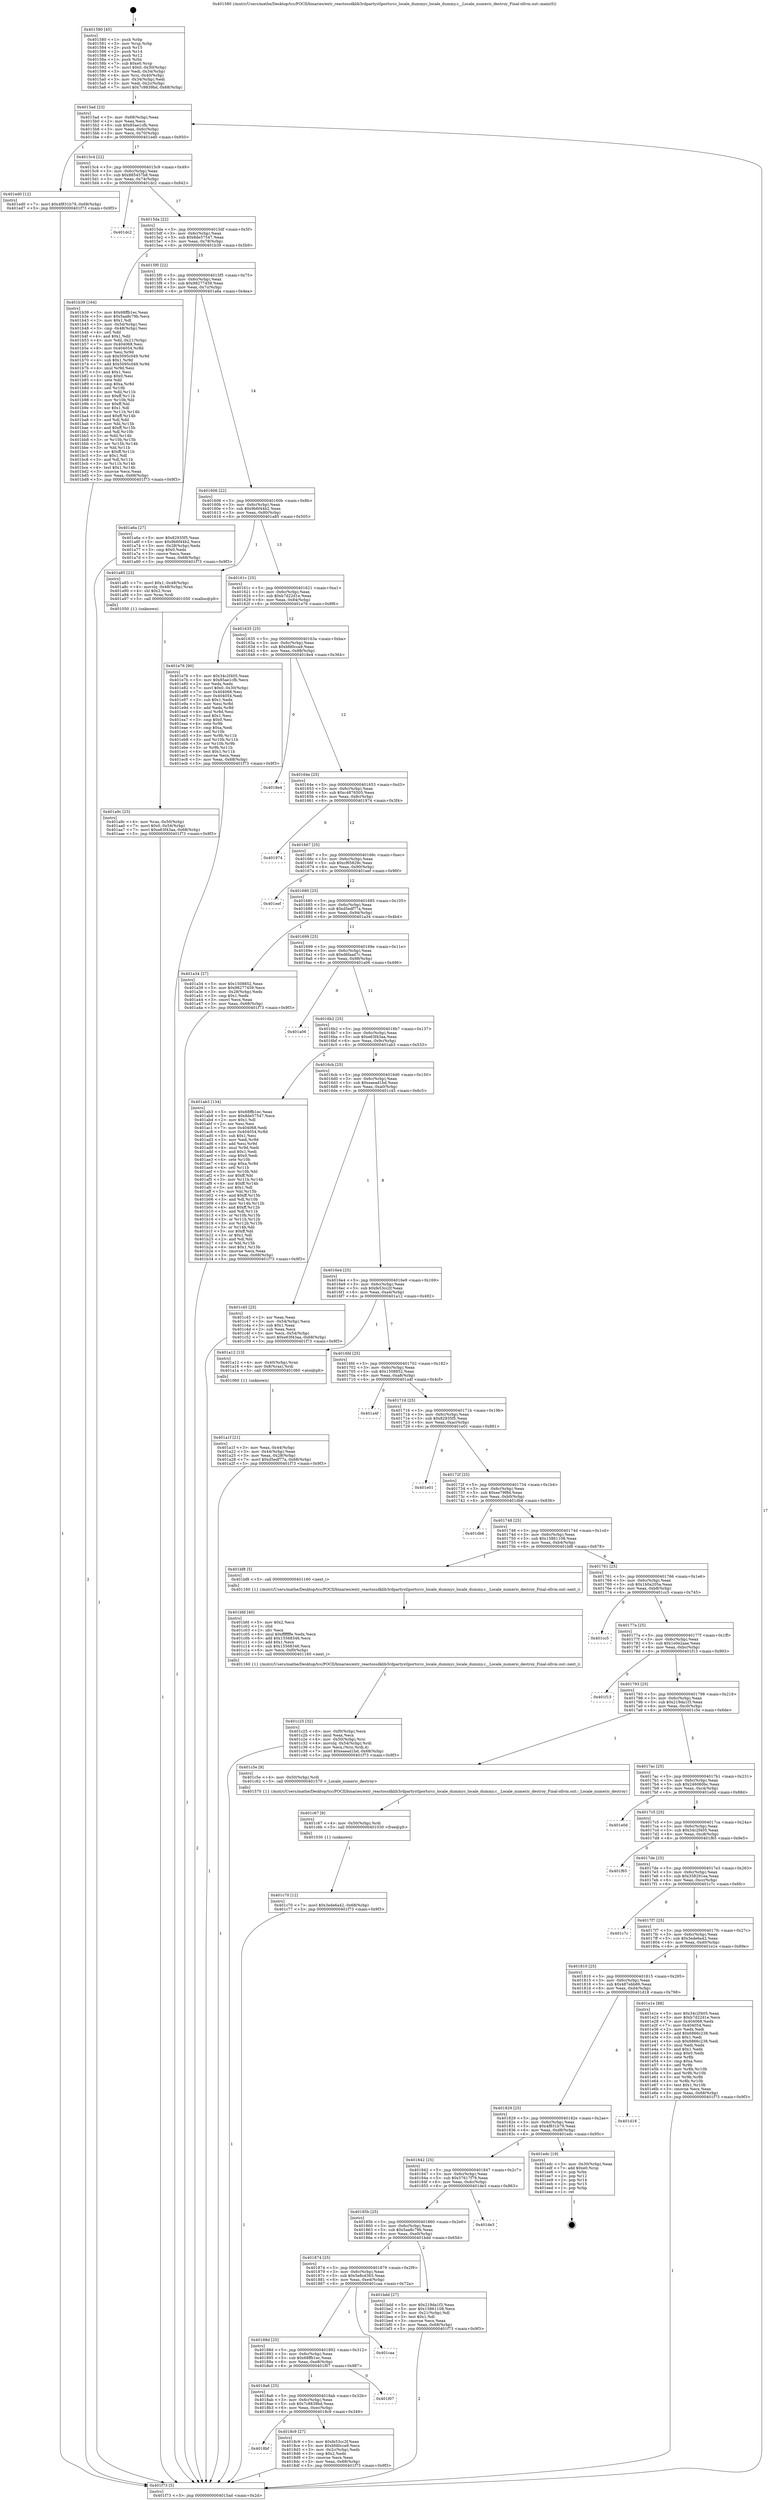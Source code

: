 digraph "0x401580" {
  label = "0x401580 (/mnt/c/Users/mathe/Desktop/tcc/POCII/binaries/extr_reactossdklib3rdpartystlportsrcc_locale_dummyc_locale_dummy.c__Locale_numeric_destroy_Final-ollvm.out::main(0))"
  labelloc = "t"
  node[shape=record]

  Entry [label="",width=0.3,height=0.3,shape=circle,fillcolor=black,style=filled]
  "0x4015ad" [label="{
     0x4015ad [23]\l
     | [instrs]\l
     &nbsp;&nbsp;0x4015ad \<+3\>: mov -0x68(%rbp),%eax\l
     &nbsp;&nbsp;0x4015b0 \<+2\>: mov %eax,%ecx\l
     &nbsp;&nbsp;0x4015b2 \<+6\>: sub $0x85ae1cfb,%ecx\l
     &nbsp;&nbsp;0x4015b8 \<+3\>: mov %eax,-0x6c(%rbp)\l
     &nbsp;&nbsp;0x4015bb \<+3\>: mov %ecx,-0x70(%rbp)\l
     &nbsp;&nbsp;0x4015be \<+6\>: je 0000000000401ed0 \<main+0x950\>\l
  }"]
  "0x401ed0" [label="{
     0x401ed0 [12]\l
     | [instrs]\l
     &nbsp;&nbsp;0x401ed0 \<+7\>: movl $0x4f831b79,-0x68(%rbp)\l
     &nbsp;&nbsp;0x401ed7 \<+5\>: jmp 0000000000401f73 \<main+0x9f3\>\l
  }"]
  "0x4015c4" [label="{
     0x4015c4 [22]\l
     | [instrs]\l
     &nbsp;&nbsp;0x4015c4 \<+5\>: jmp 00000000004015c9 \<main+0x49\>\l
     &nbsp;&nbsp;0x4015c9 \<+3\>: mov -0x6c(%rbp),%eax\l
     &nbsp;&nbsp;0x4015cc \<+5\>: sub $0x885457b8,%eax\l
     &nbsp;&nbsp;0x4015d1 \<+3\>: mov %eax,-0x74(%rbp)\l
     &nbsp;&nbsp;0x4015d4 \<+6\>: je 0000000000401dc2 \<main+0x842\>\l
  }"]
  Exit [label="",width=0.3,height=0.3,shape=circle,fillcolor=black,style=filled,peripheries=2]
  "0x401dc2" [label="{
     0x401dc2\l
  }", style=dashed]
  "0x4015da" [label="{
     0x4015da [22]\l
     | [instrs]\l
     &nbsp;&nbsp;0x4015da \<+5\>: jmp 00000000004015df \<main+0x5f\>\l
     &nbsp;&nbsp;0x4015df \<+3\>: mov -0x6c(%rbp),%eax\l
     &nbsp;&nbsp;0x4015e2 \<+5\>: sub $0x8de57547,%eax\l
     &nbsp;&nbsp;0x4015e7 \<+3\>: mov %eax,-0x78(%rbp)\l
     &nbsp;&nbsp;0x4015ea \<+6\>: je 0000000000401b39 \<main+0x5b9\>\l
  }"]
  "0x401c70" [label="{
     0x401c70 [12]\l
     | [instrs]\l
     &nbsp;&nbsp;0x401c70 \<+7\>: movl $0x3ede6a42,-0x68(%rbp)\l
     &nbsp;&nbsp;0x401c77 \<+5\>: jmp 0000000000401f73 \<main+0x9f3\>\l
  }"]
  "0x401b39" [label="{
     0x401b39 [164]\l
     | [instrs]\l
     &nbsp;&nbsp;0x401b39 \<+5\>: mov $0x68ffb1ec,%eax\l
     &nbsp;&nbsp;0x401b3e \<+5\>: mov $0x5aa8c79b,%ecx\l
     &nbsp;&nbsp;0x401b43 \<+2\>: mov $0x1,%dl\l
     &nbsp;&nbsp;0x401b45 \<+3\>: mov -0x54(%rbp),%esi\l
     &nbsp;&nbsp;0x401b48 \<+3\>: cmp -0x48(%rbp),%esi\l
     &nbsp;&nbsp;0x401b4b \<+4\>: setl %dil\l
     &nbsp;&nbsp;0x401b4f \<+4\>: and $0x1,%dil\l
     &nbsp;&nbsp;0x401b53 \<+4\>: mov %dil,-0x21(%rbp)\l
     &nbsp;&nbsp;0x401b57 \<+7\>: mov 0x404068,%esi\l
     &nbsp;&nbsp;0x401b5e \<+8\>: mov 0x404054,%r8d\l
     &nbsp;&nbsp;0x401b66 \<+3\>: mov %esi,%r9d\l
     &nbsp;&nbsp;0x401b69 \<+7\>: sub $0x5095c049,%r9d\l
     &nbsp;&nbsp;0x401b70 \<+4\>: sub $0x1,%r9d\l
     &nbsp;&nbsp;0x401b74 \<+7\>: add $0x5095c049,%r9d\l
     &nbsp;&nbsp;0x401b7b \<+4\>: imul %r9d,%esi\l
     &nbsp;&nbsp;0x401b7f \<+3\>: and $0x1,%esi\l
     &nbsp;&nbsp;0x401b82 \<+3\>: cmp $0x0,%esi\l
     &nbsp;&nbsp;0x401b85 \<+4\>: sete %dil\l
     &nbsp;&nbsp;0x401b89 \<+4\>: cmp $0xa,%r8d\l
     &nbsp;&nbsp;0x401b8d \<+4\>: setl %r10b\l
     &nbsp;&nbsp;0x401b91 \<+3\>: mov %dil,%r11b\l
     &nbsp;&nbsp;0x401b94 \<+4\>: xor $0xff,%r11b\l
     &nbsp;&nbsp;0x401b98 \<+3\>: mov %r10b,%bl\l
     &nbsp;&nbsp;0x401b9b \<+3\>: xor $0xff,%bl\l
     &nbsp;&nbsp;0x401b9e \<+3\>: xor $0x1,%dl\l
     &nbsp;&nbsp;0x401ba1 \<+3\>: mov %r11b,%r14b\l
     &nbsp;&nbsp;0x401ba4 \<+4\>: and $0xff,%r14b\l
     &nbsp;&nbsp;0x401ba8 \<+3\>: and %dl,%dil\l
     &nbsp;&nbsp;0x401bab \<+3\>: mov %bl,%r15b\l
     &nbsp;&nbsp;0x401bae \<+4\>: and $0xff,%r15b\l
     &nbsp;&nbsp;0x401bb2 \<+3\>: and %dl,%r10b\l
     &nbsp;&nbsp;0x401bb5 \<+3\>: or %dil,%r14b\l
     &nbsp;&nbsp;0x401bb8 \<+3\>: or %r10b,%r15b\l
     &nbsp;&nbsp;0x401bbb \<+3\>: xor %r15b,%r14b\l
     &nbsp;&nbsp;0x401bbe \<+3\>: or %bl,%r11b\l
     &nbsp;&nbsp;0x401bc1 \<+4\>: xor $0xff,%r11b\l
     &nbsp;&nbsp;0x401bc5 \<+3\>: or $0x1,%dl\l
     &nbsp;&nbsp;0x401bc8 \<+3\>: and %dl,%r11b\l
     &nbsp;&nbsp;0x401bcb \<+3\>: or %r11b,%r14b\l
     &nbsp;&nbsp;0x401bce \<+4\>: test $0x1,%r14b\l
     &nbsp;&nbsp;0x401bd2 \<+3\>: cmovne %ecx,%eax\l
     &nbsp;&nbsp;0x401bd5 \<+3\>: mov %eax,-0x68(%rbp)\l
     &nbsp;&nbsp;0x401bd8 \<+5\>: jmp 0000000000401f73 \<main+0x9f3\>\l
  }"]
  "0x4015f0" [label="{
     0x4015f0 [22]\l
     | [instrs]\l
     &nbsp;&nbsp;0x4015f0 \<+5\>: jmp 00000000004015f5 \<main+0x75\>\l
     &nbsp;&nbsp;0x4015f5 \<+3\>: mov -0x6c(%rbp),%eax\l
     &nbsp;&nbsp;0x4015f8 \<+5\>: sub $0x98277459,%eax\l
     &nbsp;&nbsp;0x4015fd \<+3\>: mov %eax,-0x7c(%rbp)\l
     &nbsp;&nbsp;0x401600 \<+6\>: je 0000000000401a6a \<main+0x4ea\>\l
  }"]
  "0x401c67" [label="{
     0x401c67 [9]\l
     | [instrs]\l
     &nbsp;&nbsp;0x401c67 \<+4\>: mov -0x50(%rbp),%rdi\l
     &nbsp;&nbsp;0x401c6b \<+5\>: call 0000000000401030 \<free@plt\>\l
     | [calls]\l
     &nbsp;&nbsp;0x401030 \{1\} (unknown)\l
  }"]
  "0x401a6a" [label="{
     0x401a6a [27]\l
     | [instrs]\l
     &nbsp;&nbsp;0x401a6a \<+5\>: mov $0x82935f5,%eax\l
     &nbsp;&nbsp;0x401a6f \<+5\>: mov $0x9b6f44b2,%ecx\l
     &nbsp;&nbsp;0x401a74 \<+3\>: mov -0x28(%rbp),%edx\l
     &nbsp;&nbsp;0x401a77 \<+3\>: cmp $0x0,%edx\l
     &nbsp;&nbsp;0x401a7a \<+3\>: cmove %ecx,%eax\l
     &nbsp;&nbsp;0x401a7d \<+3\>: mov %eax,-0x68(%rbp)\l
     &nbsp;&nbsp;0x401a80 \<+5\>: jmp 0000000000401f73 \<main+0x9f3\>\l
  }"]
  "0x401606" [label="{
     0x401606 [22]\l
     | [instrs]\l
     &nbsp;&nbsp;0x401606 \<+5\>: jmp 000000000040160b \<main+0x8b\>\l
     &nbsp;&nbsp;0x40160b \<+3\>: mov -0x6c(%rbp),%eax\l
     &nbsp;&nbsp;0x40160e \<+5\>: sub $0x9b6f44b2,%eax\l
     &nbsp;&nbsp;0x401613 \<+3\>: mov %eax,-0x80(%rbp)\l
     &nbsp;&nbsp;0x401616 \<+6\>: je 0000000000401a85 \<main+0x505\>\l
  }"]
  "0x401c25" [label="{
     0x401c25 [32]\l
     | [instrs]\l
     &nbsp;&nbsp;0x401c25 \<+6\>: mov -0xf0(%rbp),%ecx\l
     &nbsp;&nbsp;0x401c2b \<+3\>: imul %eax,%ecx\l
     &nbsp;&nbsp;0x401c2e \<+4\>: mov -0x50(%rbp),%rsi\l
     &nbsp;&nbsp;0x401c32 \<+4\>: movslq -0x54(%rbp),%rdi\l
     &nbsp;&nbsp;0x401c36 \<+3\>: mov %ecx,(%rsi,%rdi,4)\l
     &nbsp;&nbsp;0x401c39 \<+7\>: movl $0xeaead1bd,-0x68(%rbp)\l
     &nbsp;&nbsp;0x401c40 \<+5\>: jmp 0000000000401f73 \<main+0x9f3\>\l
  }"]
  "0x401a85" [label="{
     0x401a85 [23]\l
     | [instrs]\l
     &nbsp;&nbsp;0x401a85 \<+7\>: movl $0x1,-0x48(%rbp)\l
     &nbsp;&nbsp;0x401a8c \<+4\>: movslq -0x48(%rbp),%rax\l
     &nbsp;&nbsp;0x401a90 \<+4\>: shl $0x2,%rax\l
     &nbsp;&nbsp;0x401a94 \<+3\>: mov %rax,%rdi\l
     &nbsp;&nbsp;0x401a97 \<+5\>: call 0000000000401050 \<malloc@plt\>\l
     | [calls]\l
     &nbsp;&nbsp;0x401050 \{1\} (unknown)\l
  }"]
  "0x40161c" [label="{
     0x40161c [25]\l
     | [instrs]\l
     &nbsp;&nbsp;0x40161c \<+5\>: jmp 0000000000401621 \<main+0xa1\>\l
     &nbsp;&nbsp;0x401621 \<+3\>: mov -0x6c(%rbp),%eax\l
     &nbsp;&nbsp;0x401624 \<+5\>: sub $0xb7d22d1e,%eax\l
     &nbsp;&nbsp;0x401629 \<+6\>: mov %eax,-0x84(%rbp)\l
     &nbsp;&nbsp;0x40162f \<+6\>: je 0000000000401e76 \<main+0x8f6\>\l
  }"]
  "0x401bfd" [label="{
     0x401bfd [40]\l
     | [instrs]\l
     &nbsp;&nbsp;0x401bfd \<+5\>: mov $0x2,%ecx\l
     &nbsp;&nbsp;0x401c02 \<+1\>: cltd\l
     &nbsp;&nbsp;0x401c03 \<+2\>: idiv %ecx\l
     &nbsp;&nbsp;0x401c05 \<+6\>: imul $0xfffffffe,%edx,%ecx\l
     &nbsp;&nbsp;0x401c0b \<+6\>: add $0x15568346,%ecx\l
     &nbsp;&nbsp;0x401c11 \<+3\>: add $0x1,%ecx\l
     &nbsp;&nbsp;0x401c14 \<+6\>: sub $0x15568346,%ecx\l
     &nbsp;&nbsp;0x401c1a \<+6\>: mov %ecx,-0xf0(%rbp)\l
     &nbsp;&nbsp;0x401c20 \<+5\>: call 0000000000401160 \<next_i\>\l
     | [calls]\l
     &nbsp;&nbsp;0x401160 \{1\} (/mnt/c/Users/mathe/Desktop/tcc/POCII/binaries/extr_reactossdklib3rdpartystlportsrcc_locale_dummyc_locale_dummy.c__Locale_numeric_destroy_Final-ollvm.out::next_i)\l
  }"]
  "0x401e76" [label="{
     0x401e76 [90]\l
     | [instrs]\l
     &nbsp;&nbsp;0x401e76 \<+5\>: mov $0x34c2f405,%eax\l
     &nbsp;&nbsp;0x401e7b \<+5\>: mov $0x85ae1cfb,%ecx\l
     &nbsp;&nbsp;0x401e80 \<+2\>: xor %edx,%edx\l
     &nbsp;&nbsp;0x401e82 \<+7\>: movl $0x0,-0x30(%rbp)\l
     &nbsp;&nbsp;0x401e89 \<+7\>: mov 0x404068,%esi\l
     &nbsp;&nbsp;0x401e90 \<+7\>: mov 0x404054,%edi\l
     &nbsp;&nbsp;0x401e97 \<+3\>: sub $0x1,%edx\l
     &nbsp;&nbsp;0x401e9a \<+3\>: mov %esi,%r8d\l
     &nbsp;&nbsp;0x401e9d \<+3\>: add %edx,%r8d\l
     &nbsp;&nbsp;0x401ea0 \<+4\>: imul %r8d,%esi\l
     &nbsp;&nbsp;0x401ea4 \<+3\>: and $0x1,%esi\l
     &nbsp;&nbsp;0x401ea7 \<+3\>: cmp $0x0,%esi\l
     &nbsp;&nbsp;0x401eaa \<+4\>: sete %r9b\l
     &nbsp;&nbsp;0x401eae \<+3\>: cmp $0xa,%edi\l
     &nbsp;&nbsp;0x401eb1 \<+4\>: setl %r10b\l
     &nbsp;&nbsp;0x401eb5 \<+3\>: mov %r9b,%r11b\l
     &nbsp;&nbsp;0x401eb8 \<+3\>: and %r10b,%r11b\l
     &nbsp;&nbsp;0x401ebb \<+3\>: xor %r10b,%r9b\l
     &nbsp;&nbsp;0x401ebe \<+3\>: or %r9b,%r11b\l
     &nbsp;&nbsp;0x401ec1 \<+4\>: test $0x1,%r11b\l
     &nbsp;&nbsp;0x401ec5 \<+3\>: cmovne %ecx,%eax\l
     &nbsp;&nbsp;0x401ec8 \<+3\>: mov %eax,-0x68(%rbp)\l
     &nbsp;&nbsp;0x401ecb \<+5\>: jmp 0000000000401f73 \<main+0x9f3\>\l
  }"]
  "0x401635" [label="{
     0x401635 [25]\l
     | [instrs]\l
     &nbsp;&nbsp;0x401635 \<+5\>: jmp 000000000040163a \<main+0xba\>\l
     &nbsp;&nbsp;0x40163a \<+3\>: mov -0x6c(%rbp),%eax\l
     &nbsp;&nbsp;0x40163d \<+5\>: sub $0xbfd0cca9,%eax\l
     &nbsp;&nbsp;0x401642 \<+6\>: mov %eax,-0x88(%rbp)\l
     &nbsp;&nbsp;0x401648 \<+6\>: je 00000000004018e4 \<main+0x364\>\l
  }"]
  "0x401a9c" [label="{
     0x401a9c [23]\l
     | [instrs]\l
     &nbsp;&nbsp;0x401a9c \<+4\>: mov %rax,-0x50(%rbp)\l
     &nbsp;&nbsp;0x401aa0 \<+7\>: movl $0x0,-0x54(%rbp)\l
     &nbsp;&nbsp;0x401aa7 \<+7\>: movl $0xe63f43aa,-0x68(%rbp)\l
     &nbsp;&nbsp;0x401aae \<+5\>: jmp 0000000000401f73 \<main+0x9f3\>\l
  }"]
  "0x4018e4" [label="{
     0x4018e4\l
  }", style=dashed]
  "0x40164e" [label="{
     0x40164e [25]\l
     | [instrs]\l
     &nbsp;&nbsp;0x40164e \<+5\>: jmp 0000000000401653 \<main+0xd3\>\l
     &nbsp;&nbsp;0x401653 \<+3\>: mov -0x6c(%rbp),%eax\l
     &nbsp;&nbsp;0x401656 \<+5\>: sub $0xc4876505,%eax\l
     &nbsp;&nbsp;0x40165b \<+6\>: mov %eax,-0x8c(%rbp)\l
     &nbsp;&nbsp;0x401661 \<+6\>: je 0000000000401974 \<main+0x3f4\>\l
  }"]
  "0x401a1f" [label="{
     0x401a1f [21]\l
     | [instrs]\l
     &nbsp;&nbsp;0x401a1f \<+3\>: mov %eax,-0x44(%rbp)\l
     &nbsp;&nbsp;0x401a22 \<+3\>: mov -0x44(%rbp),%eax\l
     &nbsp;&nbsp;0x401a25 \<+3\>: mov %eax,-0x28(%rbp)\l
     &nbsp;&nbsp;0x401a28 \<+7\>: movl $0xd5edf77a,-0x68(%rbp)\l
     &nbsp;&nbsp;0x401a2f \<+5\>: jmp 0000000000401f73 \<main+0x9f3\>\l
  }"]
  "0x401974" [label="{
     0x401974\l
  }", style=dashed]
  "0x401667" [label="{
     0x401667 [25]\l
     | [instrs]\l
     &nbsp;&nbsp;0x401667 \<+5\>: jmp 000000000040166c \<main+0xec\>\l
     &nbsp;&nbsp;0x40166c \<+3\>: mov -0x6c(%rbp),%eax\l
     &nbsp;&nbsp;0x40166f \<+5\>: sub $0xcf65829c,%eax\l
     &nbsp;&nbsp;0x401674 \<+6\>: mov %eax,-0x90(%rbp)\l
     &nbsp;&nbsp;0x40167a \<+6\>: je 0000000000401eef \<main+0x96f\>\l
  }"]
  "0x401580" [label="{
     0x401580 [45]\l
     | [instrs]\l
     &nbsp;&nbsp;0x401580 \<+1\>: push %rbp\l
     &nbsp;&nbsp;0x401581 \<+3\>: mov %rsp,%rbp\l
     &nbsp;&nbsp;0x401584 \<+2\>: push %r15\l
     &nbsp;&nbsp;0x401586 \<+2\>: push %r14\l
     &nbsp;&nbsp;0x401588 \<+2\>: push %r12\l
     &nbsp;&nbsp;0x40158a \<+1\>: push %rbx\l
     &nbsp;&nbsp;0x40158b \<+7\>: sub $0xe0,%rsp\l
     &nbsp;&nbsp;0x401592 \<+7\>: movl $0x0,-0x30(%rbp)\l
     &nbsp;&nbsp;0x401599 \<+3\>: mov %edi,-0x34(%rbp)\l
     &nbsp;&nbsp;0x40159c \<+4\>: mov %rsi,-0x40(%rbp)\l
     &nbsp;&nbsp;0x4015a0 \<+3\>: mov -0x34(%rbp),%edi\l
     &nbsp;&nbsp;0x4015a3 \<+3\>: mov %edi,-0x2c(%rbp)\l
     &nbsp;&nbsp;0x4015a6 \<+7\>: movl $0x7c9839bd,-0x68(%rbp)\l
  }"]
  "0x401eef" [label="{
     0x401eef\l
  }", style=dashed]
  "0x401680" [label="{
     0x401680 [25]\l
     | [instrs]\l
     &nbsp;&nbsp;0x401680 \<+5\>: jmp 0000000000401685 \<main+0x105\>\l
     &nbsp;&nbsp;0x401685 \<+3\>: mov -0x6c(%rbp),%eax\l
     &nbsp;&nbsp;0x401688 \<+5\>: sub $0xd5edf77a,%eax\l
     &nbsp;&nbsp;0x40168d \<+6\>: mov %eax,-0x94(%rbp)\l
     &nbsp;&nbsp;0x401693 \<+6\>: je 0000000000401a34 \<main+0x4b4\>\l
  }"]
  "0x401f73" [label="{
     0x401f73 [5]\l
     | [instrs]\l
     &nbsp;&nbsp;0x401f73 \<+5\>: jmp 00000000004015ad \<main+0x2d\>\l
  }"]
  "0x401a34" [label="{
     0x401a34 [27]\l
     | [instrs]\l
     &nbsp;&nbsp;0x401a34 \<+5\>: mov $0x1508852,%eax\l
     &nbsp;&nbsp;0x401a39 \<+5\>: mov $0x98277459,%ecx\l
     &nbsp;&nbsp;0x401a3e \<+3\>: mov -0x28(%rbp),%edx\l
     &nbsp;&nbsp;0x401a41 \<+3\>: cmp $0x1,%edx\l
     &nbsp;&nbsp;0x401a44 \<+3\>: cmovl %ecx,%eax\l
     &nbsp;&nbsp;0x401a47 \<+3\>: mov %eax,-0x68(%rbp)\l
     &nbsp;&nbsp;0x401a4a \<+5\>: jmp 0000000000401f73 \<main+0x9f3\>\l
  }"]
  "0x401699" [label="{
     0x401699 [25]\l
     | [instrs]\l
     &nbsp;&nbsp;0x401699 \<+5\>: jmp 000000000040169e \<main+0x11e\>\l
     &nbsp;&nbsp;0x40169e \<+3\>: mov -0x6c(%rbp),%eax\l
     &nbsp;&nbsp;0x4016a1 \<+5\>: sub $0xd6faad7c,%eax\l
     &nbsp;&nbsp;0x4016a6 \<+6\>: mov %eax,-0x98(%rbp)\l
     &nbsp;&nbsp;0x4016ac \<+6\>: je 0000000000401a06 \<main+0x486\>\l
  }"]
  "0x4018bf" [label="{
     0x4018bf\l
  }", style=dashed]
  "0x401a06" [label="{
     0x401a06\l
  }", style=dashed]
  "0x4016b2" [label="{
     0x4016b2 [25]\l
     | [instrs]\l
     &nbsp;&nbsp;0x4016b2 \<+5\>: jmp 00000000004016b7 \<main+0x137\>\l
     &nbsp;&nbsp;0x4016b7 \<+3\>: mov -0x6c(%rbp),%eax\l
     &nbsp;&nbsp;0x4016ba \<+5\>: sub $0xe63f43aa,%eax\l
     &nbsp;&nbsp;0x4016bf \<+6\>: mov %eax,-0x9c(%rbp)\l
     &nbsp;&nbsp;0x4016c5 \<+6\>: je 0000000000401ab3 \<main+0x533\>\l
  }"]
  "0x4018c9" [label="{
     0x4018c9 [27]\l
     | [instrs]\l
     &nbsp;&nbsp;0x4018c9 \<+5\>: mov $0xfe53cc2f,%eax\l
     &nbsp;&nbsp;0x4018ce \<+5\>: mov $0xbfd0cca9,%ecx\l
     &nbsp;&nbsp;0x4018d3 \<+3\>: mov -0x2c(%rbp),%edx\l
     &nbsp;&nbsp;0x4018d6 \<+3\>: cmp $0x2,%edx\l
     &nbsp;&nbsp;0x4018d9 \<+3\>: cmovne %ecx,%eax\l
     &nbsp;&nbsp;0x4018dc \<+3\>: mov %eax,-0x68(%rbp)\l
     &nbsp;&nbsp;0x4018df \<+5\>: jmp 0000000000401f73 \<main+0x9f3\>\l
  }"]
  "0x401ab3" [label="{
     0x401ab3 [134]\l
     | [instrs]\l
     &nbsp;&nbsp;0x401ab3 \<+5\>: mov $0x68ffb1ec,%eax\l
     &nbsp;&nbsp;0x401ab8 \<+5\>: mov $0x8de57547,%ecx\l
     &nbsp;&nbsp;0x401abd \<+2\>: mov $0x1,%dl\l
     &nbsp;&nbsp;0x401abf \<+2\>: xor %esi,%esi\l
     &nbsp;&nbsp;0x401ac1 \<+7\>: mov 0x404068,%edi\l
     &nbsp;&nbsp;0x401ac8 \<+8\>: mov 0x404054,%r8d\l
     &nbsp;&nbsp;0x401ad0 \<+3\>: sub $0x1,%esi\l
     &nbsp;&nbsp;0x401ad3 \<+3\>: mov %edi,%r9d\l
     &nbsp;&nbsp;0x401ad6 \<+3\>: add %esi,%r9d\l
     &nbsp;&nbsp;0x401ad9 \<+4\>: imul %r9d,%edi\l
     &nbsp;&nbsp;0x401add \<+3\>: and $0x1,%edi\l
     &nbsp;&nbsp;0x401ae0 \<+3\>: cmp $0x0,%edi\l
     &nbsp;&nbsp;0x401ae3 \<+4\>: sete %r10b\l
     &nbsp;&nbsp;0x401ae7 \<+4\>: cmp $0xa,%r8d\l
     &nbsp;&nbsp;0x401aeb \<+4\>: setl %r11b\l
     &nbsp;&nbsp;0x401aef \<+3\>: mov %r10b,%bl\l
     &nbsp;&nbsp;0x401af2 \<+3\>: xor $0xff,%bl\l
     &nbsp;&nbsp;0x401af5 \<+3\>: mov %r11b,%r14b\l
     &nbsp;&nbsp;0x401af8 \<+4\>: xor $0xff,%r14b\l
     &nbsp;&nbsp;0x401afc \<+3\>: xor $0x1,%dl\l
     &nbsp;&nbsp;0x401aff \<+3\>: mov %bl,%r15b\l
     &nbsp;&nbsp;0x401b02 \<+4\>: and $0xff,%r15b\l
     &nbsp;&nbsp;0x401b06 \<+3\>: and %dl,%r10b\l
     &nbsp;&nbsp;0x401b09 \<+3\>: mov %r14b,%r12b\l
     &nbsp;&nbsp;0x401b0c \<+4\>: and $0xff,%r12b\l
     &nbsp;&nbsp;0x401b10 \<+3\>: and %dl,%r11b\l
     &nbsp;&nbsp;0x401b13 \<+3\>: or %r10b,%r15b\l
     &nbsp;&nbsp;0x401b16 \<+3\>: or %r11b,%r12b\l
     &nbsp;&nbsp;0x401b19 \<+3\>: xor %r12b,%r15b\l
     &nbsp;&nbsp;0x401b1c \<+3\>: or %r14b,%bl\l
     &nbsp;&nbsp;0x401b1f \<+3\>: xor $0xff,%bl\l
     &nbsp;&nbsp;0x401b22 \<+3\>: or $0x1,%dl\l
     &nbsp;&nbsp;0x401b25 \<+2\>: and %dl,%bl\l
     &nbsp;&nbsp;0x401b27 \<+3\>: or %bl,%r15b\l
     &nbsp;&nbsp;0x401b2a \<+4\>: test $0x1,%r15b\l
     &nbsp;&nbsp;0x401b2e \<+3\>: cmovne %ecx,%eax\l
     &nbsp;&nbsp;0x401b31 \<+3\>: mov %eax,-0x68(%rbp)\l
     &nbsp;&nbsp;0x401b34 \<+5\>: jmp 0000000000401f73 \<main+0x9f3\>\l
  }"]
  "0x4016cb" [label="{
     0x4016cb [25]\l
     | [instrs]\l
     &nbsp;&nbsp;0x4016cb \<+5\>: jmp 00000000004016d0 \<main+0x150\>\l
     &nbsp;&nbsp;0x4016d0 \<+3\>: mov -0x6c(%rbp),%eax\l
     &nbsp;&nbsp;0x4016d3 \<+5\>: sub $0xeaead1bd,%eax\l
     &nbsp;&nbsp;0x4016d8 \<+6\>: mov %eax,-0xa0(%rbp)\l
     &nbsp;&nbsp;0x4016de \<+6\>: je 0000000000401c45 \<main+0x6c5\>\l
  }"]
  "0x4018a6" [label="{
     0x4018a6 [25]\l
     | [instrs]\l
     &nbsp;&nbsp;0x4018a6 \<+5\>: jmp 00000000004018ab \<main+0x32b\>\l
     &nbsp;&nbsp;0x4018ab \<+3\>: mov -0x6c(%rbp),%eax\l
     &nbsp;&nbsp;0x4018ae \<+5\>: sub $0x7c9839bd,%eax\l
     &nbsp;&nbsp;0x4018b3 \<+6\>: mov %eax,-0xec(%rbp)\l
     &nbsp;&nbsp;0x4018b9 \<+6\>: je 00000000004018c9 \<main+0x349\>\l
  }"]
  "0x401c45" [label="{
     0x401c45 [25]\l
     | [instrs]\l
     &nbsp;&nbsp;0x401c45 \<+2\>: xor %eax,%eax\l
     &nbsp;&nbsp;0x401c47 \<+3\>: mov -0x54(%rbp),%ecx\l
     &nbsp;&nbsp;0x401c4a \<+3\>: sub $0x1,%eax\l
     &nbsp;&nbsp;0x401c4d \<+2\>: sub %eax,%ecx\l
     &nbsp;&nbsp;0x401c4f \<+3\>: mov %ecx,-0x54(%rbp)\l
     &nbsp;&nbsp;0x401c52 \<+7\>: movl $0xe63f43aa,-0x68(%rbp)\l
     &nbsp;&nbsp;0x401c59 \<+5\>: jmp 0000000000401f73 \<main+0x9f3\>\l
  }"]
  "0x4016e4" [label="{
     0x4016e4 [25]\l
     | [instrs]\l
     &nbsp;&nbsp;0x4016e4 \<+5\>: jmp 00000000004016e9 \<main+0x169\>\l
     &nbsp;&nbsp;0x4016e9 \<+3\>: mov -0x6c(%rbp),%eax\l
     &nbsp;&nbsp;0x4016ec \<+5\>: sub $0xfe53cc2f,%eax\l
     &nbsp;&nbsp;0x4016f1 \<+6\>: mov %eax,-0xa4(%rbp)\l
     &nbsp;&nbsp;0x4016f7 \<+6\>: je 0000000000401a12 \<main+0x492\>\l
  }"]
  "0x401f07" [label="{
     0x401f07\l
  }", style=dashed]
  "0x401a12" [label="{
     0x401a12 [13]\l
     | [instrs]\l
     &nbsp;&nbsp;0x401a12 \<+4\>: mov -0x40(%rbp),%rax\l
     &nbsp;&nbsp;0x401a16 \<+4\>: mov 0x8(%rax),%rdi\l
     &nbsp;&nbsp;0x401a1a \<+5\>: call 0000000000401060 \<atoi@plt\>\l
     | [calls]\l
     &nbsp;&nbsp;0x401060 \{1\} (unknown)\l
  }"]
  "0x4016fd" [label="{
     0x4016fd [25]\l
     | [instrs]\l
     &nbsp;&nbsp;0x4016fd \<+5\>: jmp 0000000000401702 \<main+0x182\>\l
     &nbsp;&nbsp;0x401702 \<+3\>: mov -0x6c(%rbp),%eax\l
     &nbsp;&nbsp;0x401705 \<+5\>: sub $0x1508852,%eax\l
     &nbsp;&nbsp;0x40170a \<+6\>: mov %eax,-0xa8(%rbp)\l
     &nbsp;&nbsp;0x401710 \<+6\>: je 0000000000401a4f \<main+0x4cf\>\l
  }"]
  "0x40188d" [label="{
     0x40188d [25]\l
     | [instrs]\l
     &nbsp;&nbsp;0x40188d \<+5\>: jmp 0000000000401892 \<main+0x312\>\l
     &nbsp;&nbsp;0x401892 \<+3\>: mov -0x6c(%rbp),%eax\l
     &nbsp;&nbsp;0x401895 \<+5\>: sub $0x68ffb1ec,%eax\l
     &nbsp;&nbsp;0x40189a \<+6\>: mov %eax,-0xe8(%rbp)\l
     &nbsp;&nbsp;0x4018a0 \<+6\>: je 0000000000401f07 \<main+0x987\>\l
  }"]
  "0x401a4f" [label="{
     0x401a4f\l
  }", style=dashed]
  "0x401716" [label="{
     0x401716 [25]\l
     | [instrs]\l
     &nbsp;&nbsp;0x401716 \<+5\>: jmp 000000000040171b \<main+0x19b\>\l
     &nbsp;&nbsp;0x40171b \<+3\>: mov -0x6c(%rbp),%eax\l
     &nbsp;&nbsp;0x40171e \<+5\>: sub $0x82935f5,%eax\l
     &nbsp;&nbsp;0x401723 \<+6\>: mov %eax,-0xac(%rbp)\l
     &nbsp;&nbsp;0x401729 \<+6\>: je 0000000000401e01 \<main+0x881\>\l
  }"]
  "0x401caa" [label="{
     0x401caa\l
  }", style=dashed]
  "0x401e01" [label="{
     0x401e01\l
  }", style=dashed]
  "0x40172f" [label="{
     0x40172f [25]\l
     | [instrs]\l
     &nbsp;&nbsp;0x40172f \<+5\>: jmp 0000000000401734 \<main+0x1b4\>\l
     &nbsp;&nbsp;0x401734 \<+3\>: mov -0x6c(%rbp),%eax\l
     &nbsp;&nbsp;0x401737 \<+5\>: sub $0xee79f8d,%eax\l
     &nbsp;&nbsp;0x40173c \<+6\>: mov %eax,-0xb0(%rbp)\l
     &nbsp;&nbsp;0x401742 \<+6\>: je 0000000000401db6 \<main+0x836\>\l
  }"]
  "0x401874" [label="{
     0x401874 [25]\l
     | [instrs]\l
     &nbsp;&nbsp;0x401874 \<+5\>: jmp 0000000000401879 \<main+0x2f9\>\l
     &nbsp;&nbsp;0x401879 \<+3\>: mov -0x6c(%rbp),%eax\l
     &nbsp;&nbsp;0x40187c \<+5\>: sub $0x5e8cd365,%eax\l
     &nbsp;&nbsp;0x401881 \<+6\>: mov %eax,-0xe4(%rbp)\l
     &nbsp;&nbsp;0x401887 \<+6\>: je 0000000000401caa \<main+0x72a\>\l
  }"]
  "0x401db6" [label="{
     0x401db6\l
  }", style=dashed]
  "0x401748" [label="{
     0x401748 [25]\l
     | [instrs]\l
     &nbsp;&nbsp;0x401748 \<+5\>: jmp 000000000040174d \<main+0x1cd\>\l
     &nbsp;&nbsp;0x40174d \<+3\>: mov -0x6c(%rbp),%eax\l
     &nbsp;&nbsp;0x401750 \<+5\>: sub $0x15861108,%eax\l
     &nbsp;&nbsp;0x401755 \<+6\>: mov %eax,-0xb4(%rbp)\l
     &nbsp;&nbsp;0x40175b \<+6\>: je 0000000000401bf8 \<main+0x678\>\l
  }"]
  "0x401bdd" [label="{
     0x401bdd [27]\l
     | [instrs]\l
     &nbsp;&nbsp;0x401bdd \<+5\>: mov $0x219da1f3,%eax\l
     &nbsp;&nbsp;0x401be2 \<+5\>: mov $0x15861108,%ecx\l
     &nbsp;&nbsp;0x401be7 \<+3\>: mov -0x21(%rbp),%dl\l
     &nbsp;&nbsp;0x401bea \<+3\>: test $0x1,%dl\l
     &nbsp;&nbsp;0x401bed \<+3\>: cmovne %ecx,%eax\l
     &nbsp;&nbsp;0x401bf0 \<+3\>: mov %eax,-0x68(%rbp)\l
     &nbsp;&nbsp;0x401bf3 \<+5\>: jmp 0000000000401f73 \<main+0x9f3\>\l
  }"]
  "0x401bf8" [label="{
     0x401bf8 [5]\l
     | [instrs]\l
     &nbsp;&nbsp;0x401bf8 \<+5\>: call 0000000000401160 \<next_i\>\l
     | [calls]\l
     &nbsp;&nbsp;0x401160 \{1\} (/mnt/c/Users/mathe/Desktop/tcc/POCII/binaries/extr_reactossdklib3rdpartystlportsrcc_locale_dummyc_locale_dummy.c__Locale_numeric_destroy_Final-ollvm.out::next_i)\l
  }"]
  "0x401761" [label="{
     0x401761 [25]\l
     | [instrs]\l
     &nbsp;&nbsp;0x401761 \<+5\>: jmp 0000000000401766 \<main+0x1e6\>\l
     &nbsp;&nbsp;0x401766 \<+3\>: mov -0x6c(%rbp),%eax\l
     &nbsp;&nbsp;0x401769 \<+5\>: sub $0x1b0a205a,%eax\l
     &nbsp;&nbsp;0x40176e \<+6\>: mov %eax,-0xb8(%rbp)\l
     &nbsp;&nbsp;0x401774 \<+6\>: je 0000000000401cc5 \<main+0x745\>\l
  }"]
  "0x40185b" [label="{
     0x40185b [25]\l
     | [instrs]\l
     &nbsp;&nbsp;0x40185b \<+5\>: jmp 0000000000401860 \<main+0x2e0\>\l
     &nbsp;&nbsp;0x401860 \<+3\>: mov -0x6c(%rbp),%eax\l
     &nbsp;&nbsp;0x401863 \<+5\>: sub $0x5aa8c79b,%eax\l
     &nbsp;&nbsp;0x401868 \<+6\>: mov %eax,-0xe0(%rbp)\l
     &nbsp;&nbsp;0x40186e \<+6\>: je 0000000000401bdd \<main+0x65d\>\l
  }"]
  "0x401cc5" [label="{
     0x401cc5\l
  }", style=dashed]
  "0x40177a" [label="{
     0x40177a [25]\l
     | [instrs]\l
     &nbsp;&nbsp;0x40177a \<+5\>: jmp 000000000040177f \<main+0x1ff\>\l
     &nbsp;&nbsp;0x40177f \<+3\>: mov -0x6c(%rbp),%eax\l
     &nbsp;&nbsp;0x401782 \<+5\>: sub $0x1e0e2aae,%eax\l
     &nbsp;&nbsp;0x401787 \<+6\>: mov %eax,-0xbc(%rbp)\l
     &nbsp;&nbsp;0x40178d \<+6\>: je 0000000000401f13 \<main+0x993\>\l
  }"]
  "0x401de3" [label="{
     0x401de3\l
  }", style=dashed]
  "0x401f13" [label="{
     0x401f13\l
  }", style=dashed]
  "0x401793" [label="{
     0x401793 [25]\l
     | [instrs]\l
     &nbsp;&nbsp;0x401793 \<+5\>: jmp 0000000000401798 \<main+0x218\>\l
     &nbsp;&nbsp;0x401798 \<+3\>: mov -0x6c(%rbp),%eax\l
     &nbsp;&nbsp;0x40179b \<+5\>: sub $0x219da1f3,%eax\l
     &nbsp;&nbsp;0x4017a0 \<+6\>: mov %eax,-0xc0(%rbp)\l
     &nbsp;&nbsp;0x4017a6 \<+6\>: je 0000000000401c5e \<main+0x6de\>\l
  }"]
  "0x401842" [label="{
     0x401842 [25]\l
     | [instrs]\l
     &nbsp;&nbsp;0x401842 \<+5\>: jmp 0000000000401847 \<main+0x2c7\>\l
     &nbsp;&nbsp;0x401847 \<+3\>: mov -0x6c(%rbp),%eax\l
     &nbsp;&nbsp;0x40184a \<+5\>: sub $0x57617f79,%eax\l
     &nbsp;&nbsp;0x40184f \<+6\>: mov %eax,-0xdc(%rbp)\l
     &nbsp;&nbsp;0x401855 \<+6\>: je 0000000000401de3 \<main+0x863\>\l
  }"]
  "0x401c5e" [label="{
     0x401c5e [9]\l
     | [instrs]\l
     &nbsp;&nbsp;0x401c5e \<+4\>: mov -0x50(%rbp),%rdi\l
     &nbsp;&nbsp;0x401c62 \<+5\>: call 0000000000401570 \<_Locale_numeric_destroy\>\l
     | [calls]\l
     &nbsp;&nbsp;0x401570 \{1\} (/mnt/c/Users/mathe/Desktop/tcc/POCII/binaries/extr_reactossdklib3rdpartystlportsrcc_locale_dummyc_locale_dummy.c__Locale_numeric_destroy_Final-ollvm.out::_Locale_numeric_destroy)\l
  }"]
  "0x4017ac" [label="{
     0x4017ac [25]\l
     | [instrs]\l
     &nbsp;&nbsp;0x4017ac \<+5\>: jmp 00000000004017b1 \<main+0x231\>\l
     &nbsp;&nbsp;0x4017b1 \<+3\>: mov -0x6c(%rbp),%eax\l
     &nbsp;&nbsp;0x4017b4 \<+5\>: sub $0x246060bc,%eax\l
     &nbsp;&nbsp;0x4017b9 \<+6\>: mov %eax,-0xc4(%rbp)\l
     &nbsp;&nbsp;0x4017bf \<+6\>: je 0000000000401e0d \<main+0x88d\>\l
  }"]
  "0x401edc" [label="{
     0x401edc [19]\l
     | [instrs]\l
     &nbsp;&nbsp;0x401edc \<+3\>: mov -0x30(%rbp),%eax\l
     &nbsp;&nbsp;0x401edf \<+7\>: add $0xe0,%rsp\l
     &nbsp;&nbsp;0x401ee6 \<+1\>: pop %rbx\l
     &nbsp;&nbsp;0x401ee7 \<+2\>: pop %r12\l
     &nbsp;&nbsp;0x401ee9 \<+2\>: pop %r14\l
     &nbsp;&nbsp;0x401eeb \<+2\>: pop %r15\l
     &nbsp;&nbsp;0x401eed \<+1\>: pop %rbp\l
     &nbsp;&nbsp;0x401eee \<+1\>: ret\l
  }"]
  "0x401e0d" [label="{
     0x401e0d\l
  }", style=dashed]
  "0x4017c5" [label="{
     0x4017c5 [25]\l
     | [instrs]\l
     &nbsp;&nbsp;0x4017c5 \<+5\>: jmp 00000000004017ca \<main+0x24a\>\l
     &nbsp;&nbsp;0x4017ca \<+3\>: mov -0x6c(%rbp),%eax\l
     &nbsp;&nbsp;0x4017cd \<+5\>: sub $0x34c2f405,%eax\l
     &nbsp;&nbsp;0x4017d2 \<+6\>: mov %eax,-0xc8(%rbp)\l
     &nbsp;&nbsp;0x4017d8 \<+6\>: je 0000000000401f65 \<main+0x9e5\>\l
  }"]
  "0x401829" [label="{
     0x401829 [25]\l
     | [instrs]\l
     &nbsp;&nbsp;0x401829 \<+5\>: jmp 000000000040182e \<main+0x2ae\>\l
     &nbsp;&nbsp;0x40182e \<+3\>: mov -0x6c(%rbp),%eax\l
     &nbsp;&nbsp;0x401831 \<+5\>: sub $0x4f831b79,%eax\l
     &nbsp;&nbsp;0x401836 \<+6\>: mov %eax,-0xd8(%rbp)\l
     &nbsp;&nbsp;0x40183c \<+6\>: je 0000000000401edc \<main+0x95c\>\l
  }"]
  "0x401f65" [label="{
     0x401f65\l
  }", style=dashed]
  "0x4017de" [label="{
     0x4017de [25]\l
     | [instrs]\l
     &nbsp;&nbsp;0x4017de \<+5\>: jmp 00000000004017e3 \<main+0x263\>\l
     &nbsp;&nbsp;0x4017e3 \<+3\>: mov -0x6c(%rbp),%eax\l
     &nbsp;&nbsp;0x4017e6 \<+5\>: sub $0x358291ea,%eax\l
     &nbsp;&nbsp;0x4017eb \<+6\>: mov %eax,-0xcc(%rbp)\l
     &nbsp;&nbsp;0x4017f1 \<+6\>: je 0000000000401c7c \<main+0x6fc\>\l
  }"]
  "0x401d18" [label="{
     0x401d18\l
  }", style=dashed]
  "0x401c7c" [label="{
     0x401c7c\l
  }", style=dashed]
  "0x4017f7" [label="{
     0x4017f7 [25]\l
     | [instrs]\l
     &nbsp;&nbsp;0x4017f7 \<+5\>: jmp 00000000004017fc \<main+0x27c\>\l
     &nbsp;&nbsp;0x4017fc \<+3\>: mov -0x6c(%rbp),%eax\l
     &nbsp;&nbsp;0x4017ff \<+5\>: sub $0x3ede6a42,%eax\l
     &nbsp;&nbsp;0x401804 \<+6\>: mov %eax,-0xd0(%rbp)\l
     &nbsp;&nbsp;0x40180a \<+6\>: je 0000000000401e1e \<main+0x89e\>\l
  }"]
  "0x401810" [label="{
     0x401810 [25]\l
     | [instrs]\l
     &nbsp;&nbsp;0x401810 \<+5\>: jmp 0000000000401815 \<main+0x295\>\l
     &nbsp;&nbsp;0x401815 \<+3\>: mov -0x6c(%rbp),%eax\l
     &nbsp;&nbsp;0x401818 \<+5\>: sub $0x487ebb86,%eax\l
     &nbsp;&nbsp;0x40181d \<+6\>: mov %eax,-0xd4(%rbp)\l
     &nbsp;&nbsp;0x401823 \<+6\>: je 0000000000401d18 \<main+0x798\>\l
  }"]
  "0x401e1e" [label="{
     0x401e1e [88]\l
     | [instrs]\l
     &nbsp;&nbsp;0x401e1e \<+5\>: mov $0x34c2f405,%eax\l
     &nbsp;&nbsp;0x401e23 \<+5\>: mov $0xb7d22d1e,%ecx\l
     &nbsp;&nbsp;0x401e28 \<+7\>: mov 0x404068,%edx\l
     &nbsp;&nbsp;0x401e2f \<+7\>: mov 0x404054,%esi\l
     &nbsp;&nbsp;0x401e36 \<+2\>: mov %edx,%edi\l
     &nbsp;&nbsp;0x401e38 \<+6\>: add $0x6866c238,%edi\l
     &nbsp;&nbsp;0x401e3e \<+3\>: sub $0x1,%edi\l
     &nbsp;&nbsp;0x401e41 \<+6\>: sub $0x6866c238,%edi\l
     &nbsp;&nbsp;0x401e47 \<+3\>: imul %edi,%edx\l
     &nbsp;&nbsp;0x401e4a \<+3\>: and $0x1,%edx\l
     &nbsp;&nbsp;0x401e4d \<+3\>: cmp $0x0,%edx\l
     &nbsp;&nbsp;0x401e50 \<+4\>: sete %r8b\l
     &nbsp;&nbsp;0x401e54 \<+3\>: cmp $0xa,%esi\l
     &nbsp;&nbsp;0x401e57 \<+4\>: setl %r9b\l
     &nbsp;&nbsp;0x401e5b \<+3\>: mov %r8b,%r10b\l
     &nbsp;&nbsp;0x401e5e \<+3\>: and %r9b,%r10b\l
     &nbsp;&nbsp;0x401e61 \<+3\>: xor %r9b,%r8b\l
     &nbsp;&nbsp;0x401e64 \<+3\>: or %r8b,%r10b\l
     &nbsp;&nbsp;0x401e67 \<+4\>: test $0x1,%r10b\l
     &nbsp;&nbsp;0x401e6b \<+3\>: cmovne %ecx,%eax\l
     &nbsp;&nbsp;0x401e6e \<+3\>: mov %eax,-0x68(%rbp)\l
     &nbsp;&nbsp;0x401e71 \<+5\>: jmp 0000000000401f73 \<main+0x9f3\>\l
  }"]
  Entry -> "0x401580" [label=" 1"]
  "0x4015ad" -> "0x401ed0" [label=" 1"]
  "0x4015ad" -> "0x4015c4" [label=" 17"]
  "0x401edc" -> Exit [label=" 1"]
  "0x4015c4" -> "0x401dc2" [label=" 0"]
  "0x4015c4" -> "0x4015da" [label=" 17"]
  "0x401ed0" -> "0x401f73" [label=" 1"]
  "0x4015da" -> "0x401b39" [label=" 2"]
  "0x4015da" -> "0x4015f0" [label=" 15"]
  "0x401e76" -> "0x401f73" [label=" 1"]
  "0x4015f0" -> "0x401a6a" [label=" 1"]
  "0x4015f0" -> "0x401606" [label=" 14"]
  "0x401e1e" -> "0x401f73" [label=" 1"]
  "0x401606" -> "0x401a85" [label=" 1"]
  "0x401606" -> "0x40161c" [label=" 13"]
  "0x401c70" -> "0x401f73" [label=" 1"]
  "0x40161c" -> "0x401e76" [label=" 1"]
  "0x40161c" -> "0x401635" [label=" 12"]
  "0x401c67" -> "0x401c70" [label=" 1"]
  "0x401635" -> "0x4018e4" [label=" 0"]
  "0x401635" -> "0x40164e" [label=" 12"]
  "0x401c5e" -> "0x401c67" [label=" 1"]
  "0x40164e" -> "0x401974" [label=" 0"]
  "0x40164e" -> "0x401667" [label=" 12"]
  "0x401c45" -> "0x401f73" [label=" 1"]
  "0x401667" -> "0x401eef" [label=" 0"]
  "0x401667" -> "0x401680" [label=" 12"]
  "0x401c25" -> "0x401f73" [label=" 1"]
  "0x401680" -> "0x401a34" [label=" 1"]
  "0x401680" -> "0x401699" [label=" 11"]
  "0x401bfd" -> "0x401c25" [label=" 1"]
  "0x401699" -> "0x401a06" [label=" 0"]
  "0x401699" -> "0x4016b2" [label=" 11"]
  "0x401bf8" -> "0x401bfd" [label=" 1"]
  "0x4016b2" -> "0x401ab3" [label=" 2"]
  "0x4016b2" -> "0x4016cb" [label=" 9"]
  "0x401bdd" -> "0x401f73" [label=" 2"]
  "0x4016cb" -> "0x401c45" [label=" 1"]
  "0x4016cb" -> "0x4016e4" [label=" 8"]
  "0x401ab3" -> "0x401f73" [label=" 2"]
  "0x4016e4" -> "0x401a12" [label=" 1"]
  "0x4016e4" -> "0x4016fd" [label=" 7"]
  "0x401a9c" -> "0x401f73" [label=" 1"]
  "0x4016fd" -> "0x401a4f" [label=" 0"]
  "0x4016fd" -> "0x401716" [label=" 7"]
  "0x401a6a" -> "0x401f73" [label=" 1"]
  "0x401716" -> "0x401e01" [label=" 0"]
  "0x401716" -> "0x40172f" [label=" 7"]
  "0x401a34" -> "0x401f73" [label=" 1"]
  "0x40172f" -> "0x401db6" [label=" 0"]
  "0x40172f" -> "0x401748" [label=" 7"]
  "0x401a12" -> "0x401a1f" [label=" 1"]
  "0x401748" -> "0x401bf8" [label=" 1"]
  "0x401748" -> "0x401761" [label=" 6"]
  "0x401f73" -> "0x4015ad" [label=" 17"]
  "0x401761" -> "0x401cc5" [label=" 0"]
  "0x401761" -> "0x40177a" [label=" 6"]
  "0x4018c9" -> "0x401f73" [label=" 1"]
  "0x40177a" -> "0x401f13" [label=" 0"]
  "0x40177a" -> "0x401793" [label=" 6"]
  "0x4018a6" -> "0x4018bf" [label=" 0"]
  "0x401793" -> "0x401c5e" [label=" 1"]
  "0x401793" -> "0x4017ac" [label=" 5"]
  "0x401b39" -> "0x401f73" [label=" 2"]
  "0x4017ac" -> "0x401e0d" [label=" 0"]
  "0x4017ac" -> "0x4017c5" [label=" 5"]
  "0x40188d" -> "0x4018a6" [label=" 1"]
  "0x4017c5" -> "0x401f65" [label=" 0"]
  "0x4017c5" -> "0x4017de" [label=" 5"]
  "0x401a85" -> "0x401a9c" [label=" 1"]
  "0x4017de" -> "0x401c7c" [label=" 0"]
  "0x4017de" -> "0x4017f7" [label=" 5"]
  "0x401874" -> "0x40188d" [label=" 1"]
  "0x4017f7" -> "0x401e1e" [label=" 1"]
  "0x4017f7" -> "0x401810" [label=" 4"]
  "0x401874" -> "0x401caa" [label=" 0"]
  "0x401810" -> "0x401d18" [label=" 0"]
  "0x401810" -> "0x401829" [label=" 4"]
  "0x40188d" -> "0x401f07" [label=" 0"]
  "0x401829" -> "0x401edc" [label=" 1"]
  "0x401829" -> "0x401842" [label=" 3"]
  "0x4018a6" -> "0x4018c9" [label=" 1"]
  "0x401842" -> "0x401de3" [label=" 0"]
  "0x401842" -> "0x40185b" [label=" 3"]
  "0x401580" -> "0x4015ad" [label=" 1"]
  "0x40185b" -> "0x401bdd" [label=" 2"]
  "0x40185b" -> "0x401874" [label=" 1"]
  "0x401a1f" -> "0x401f73" [label=" 1"]
}
